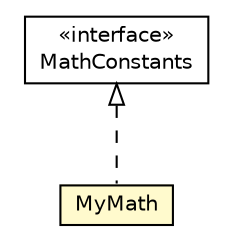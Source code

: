 #!/usr/local/bin/dot
#
# Class diagram 
# Generated by UMLGraph version R5_6-24-gf6e263 (http://www.umlgraph.org/)
#

digraph G {
	edge [fontname="Helvetica",fontsize=10,labelfontname="Helvetica",labelfontsize=10];
	node [fontname="Helvetica",fontsize=10,shape=plaintext];
	nodesep=0.25;
	ranksep=0.5;
	// org.osmdroid.util.MyMath
	c22043 [label=<<table title="org.osmdroid.util.MyMath" border="0" cellborder="1" cellspacing="0" cellpadding="2" port="p" bgcolor="lemonChiffon" href="./MyMath.html">
		<tr><td><table border="0" cellspacing="0" cellpadding="1">
<tr><td align="center" balign="center"> MyMath </td></tr>
		</table></td></tr>
		</table>>, URL="./MyMath.html", fontname="Helvetica", fontcolor="black", fontsize=10.0];
	// org.osmdroid.views.util.constants.MathConstants
	c22106 [label=<<table title="org.osmdroid.views.util.constants.MathConstants" border="0" cellborder="1" cellspacing="0" cellpadding="2" port="p" href="../views/util/constants/MathConstants.html">
		<tr><td><table border="0" cellspacing="0" cellpadding="1">
<tr><td align="center" balign="center"> &#171;interface&#187; </td></tr>
<tr><td align="center" balign="center"> MathConstants </td></tr>
		</table></td></tr>
		</table>>, URL="../views/util/constants/MathConstants.html", fontname="Helvetica", fontcolor="black", fontsize=10.0];
	//org.osmdroid.util.MyMath implements org.osmdroid.views.util.constants.MathConstants
	c22106:p -> c22043:p [dir=back,arrowtail=empty,style=dashed];
}


